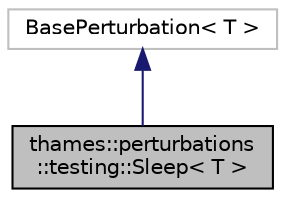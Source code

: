 digraph "thames::perturbations::testing::Sleep&lt; T &gt;"
{
 // LATEX_PDF_SIZE
  edge [fontname="Helvetica",fontsize="10",labelfontname="Helvetica",labelfontsize="10"];
  node [fontname="Helvetica",fontsize="10",shape=record];
  Node1 [label="thames::perturbations\l::testing::Sleep\< T \>",height=0.2,width=0.4,color="black", fillcolor="grey75", style="filled", fontcolor="black",tooltip="Class for the sleep test perturbation."];
  Node2 -> Node1 [dir="back",color="midnightblue",fontsize="10",style="solid",fontname="Helvetica"];
  Node2 [label="BasePerturbation\< T \>",height=0.2,width=0.4,color="grey75", fillcolor="white", style="filled",tooltip=" "];
}
